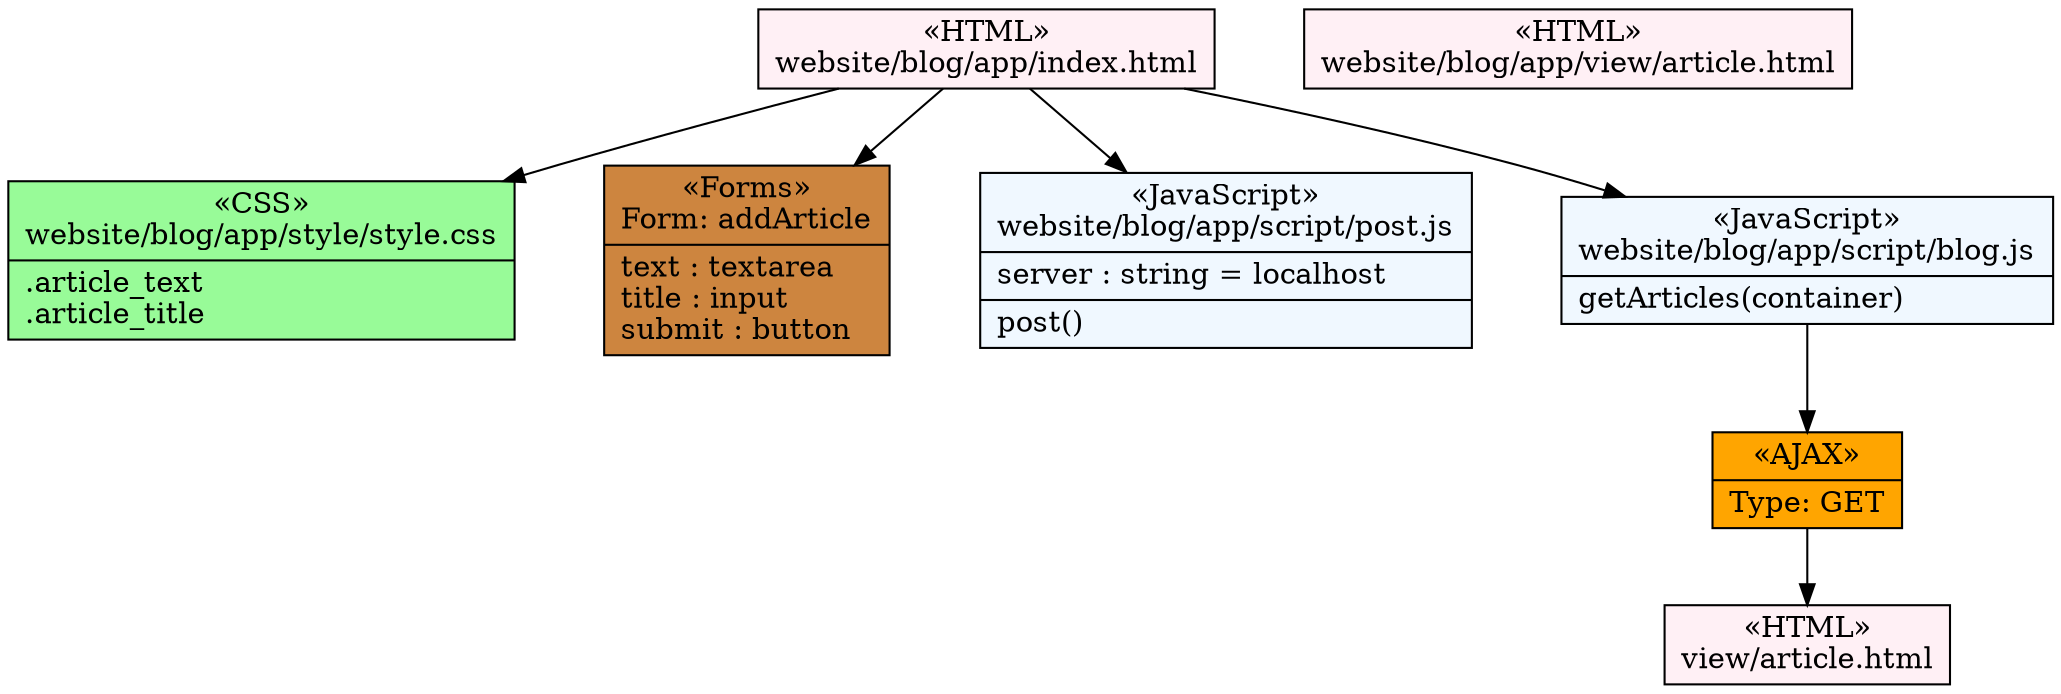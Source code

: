 digraph G {
  graph [ splines = "true", nodesep = 0.6, overlap = "false", quadtree = fast ];
  "n19" [ label = "{&laquo;HTML»\nview/article.html}", shape = record, style = "filled", fillcolor = "lavenderblush" ];
  "n2" [ label = "{&laquo;HTML»\nwebsite/blog/app/view/article.html}", shape = record, style = "filled", fillcolor = "lavenderblush" ];
  "n0" [ label = "{&laquo;HTML»\nwebsite/blog/app/index.html}", shape = record, style = "filled", fillcolor = "lavenderblush" ];
  "n17" [ label = "{&laquo;AJAX»\n|Type: GET\l}", shape = record, style = "filled", fillcolor = "orange" ];
  "n3" [ label = "{&laquo;CSS»\nwebsite/blog/app/style/style.css|.article_text\l.article_title\l}", shape = record, style = "filled", fillcolor = "palegreen" ];
  "n9" [ label = "{&laquo;Forms»\nForm: addArticle|text : textarea\ltitle : input\lsubmit : button\l}", shape = record, style = "filled", fillcolor = "peru" ];
  "n1" [ label = "{&laquo;JavaScript»\nwebsite/blog/app/script/post.js|server : string = localhost\l|post()\l}", shape = record, style = "filled", fillcolor = "aliceblue" ];
  "n4" [ label = "{&laquo;JavaScript»\nwebsite/blog/app/script/blog.js|getArticles(container)\l}", shape = record, style = "filled", fillcolor = "aliceblue" ];
  "n0" -> "n1";
  "n0" -> "n3";
  "n17" -> "n19";
  "n0" -> "n4";
  "n0" -> "n9";
  "n4" -> "n17";
}
